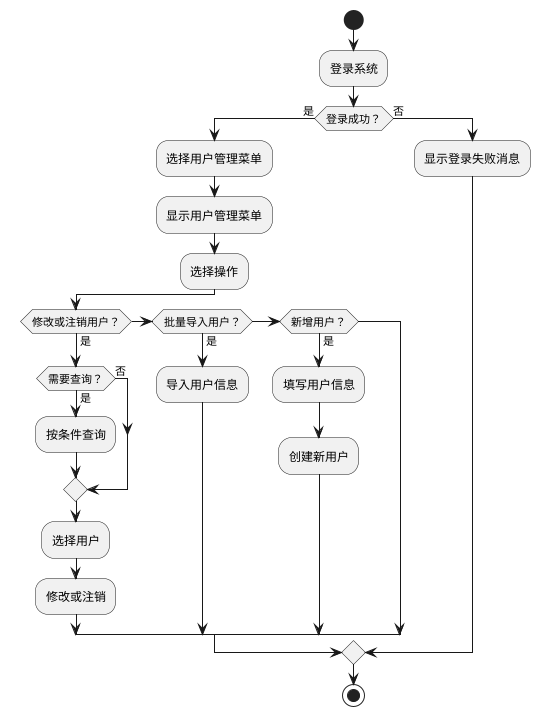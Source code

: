 '系统管理员，管理用户

@startuml
start
:登录系统;
if (登录成功？) then (是)
    :选择用户管理菜单;
    :显示用户管理菜单;
    :选择操作;
    if (修改或注销用户？) then (是)
        if (需要查询？) is (是) then
          :按条件查询;
          else (否)
        endif
      :选择用户;
      :修改或注销;
    else if (批量导入用户？) then (是)
      :导入用户信息;
    else if (新增用户？) then (是)
      :填写用户信息;
      :创建新用户;
    endif
else (否)
  :显示登录失败消息;
endif
stop
@enduml
